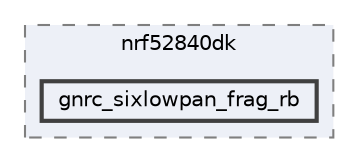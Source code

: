 digraph "/home/mj/Desktop/IoT-Chat-Digitalization/TextYourIoTDevice/bin/nrf52840dk/gnrc_sixlowpan_frag_rb"
{
 // LATEX_PDF_SIZE
  bgcolor="transparent";
  edge [fontname=Helvetica,fontsize=10,labelfontname=Helvetica,labelfontsize=10];
  node [fontname=Helvetica,fontsize=10,shape=box,height=0.2,width=0.4];
  compound=true
  subgraph clusterdir_0c725116918d2e080617d882693859a8 {
    graph [ bgcolor="#edf0f7", pencolor="grey50", label="nrf52840dk", fontname=Helvetica,fontsize=10 style="filled,dashed", URL="dir_0c725116918d2e080617d882693859a8.html",tooltip=""]
  dir_07d0ca2983b6cb39d47e6ba5512f2a29 [label="gnrc_sixlowpan_frag_rb", fillcolor="#edf0f7", color="grey25", style="filled,bold", URL="dir_07d0ca2983b6cb39d47e6ba5512f2a29.html",tooltip=""];
  }
}

